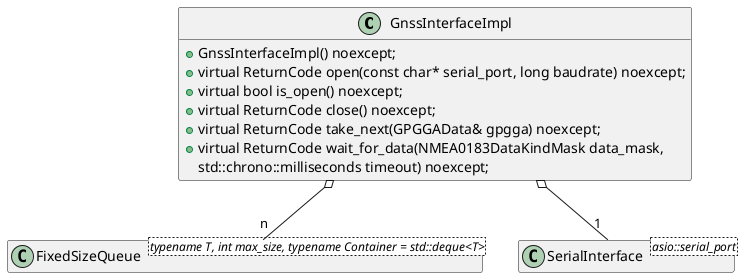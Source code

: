 @startuml GnssInterfaceImpl
hide empty members
class GnssInterfaceImpl
{
    + GnssInterfaceImpl() noexcept;
    + virtual ReturnCode open(const char* serial_port, long baudrate) noexcept;
    + virtual bool is_open() noexcept;
    + virtual ReturnCode close() noexcept;
    + virtual ReturnCode take_next(GPGGAData& gpgga) noexcept;
    + virtual ReturnCode wait_for_data(NMEA0183DataKindMask data_mask,
                                       std::chrono::milliseconds timeout) noexcept;
}

class FixedSizeQueue<typename T, int max_size, typename Container = std::deque<T>>

class SerialInterface<asio::serial_port>

GnssInterfaceImpl o-- "n" FixedSizeQueue
GnssInterfaceImpl o-- "1" SerialInterface
@enduml
